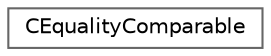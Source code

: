 digraph "Graphical Class Hierarchy"
{
 // INTERACTIVE_SVG=YES
 // LATEX_PDF_SIZE
  bgcolor="transparent";
  edge [fontname=Helvetica,fontsize=10,labelfontname=Helvetica,labelfontsize=10];
  node [fontname=Helvetica,fontsize=10,shape=box,height=0.2,width=0.4];
  rankdir="LR";
  Node0 [id="Node000000",label="CEqualityComparable",height=0.2,width=0.4,color="grey40", fillcolor="white", style="filled",URL="$d7/d08/structCEqualityComparable.html",tooltip="Describes a type comparable with itself."];
}
